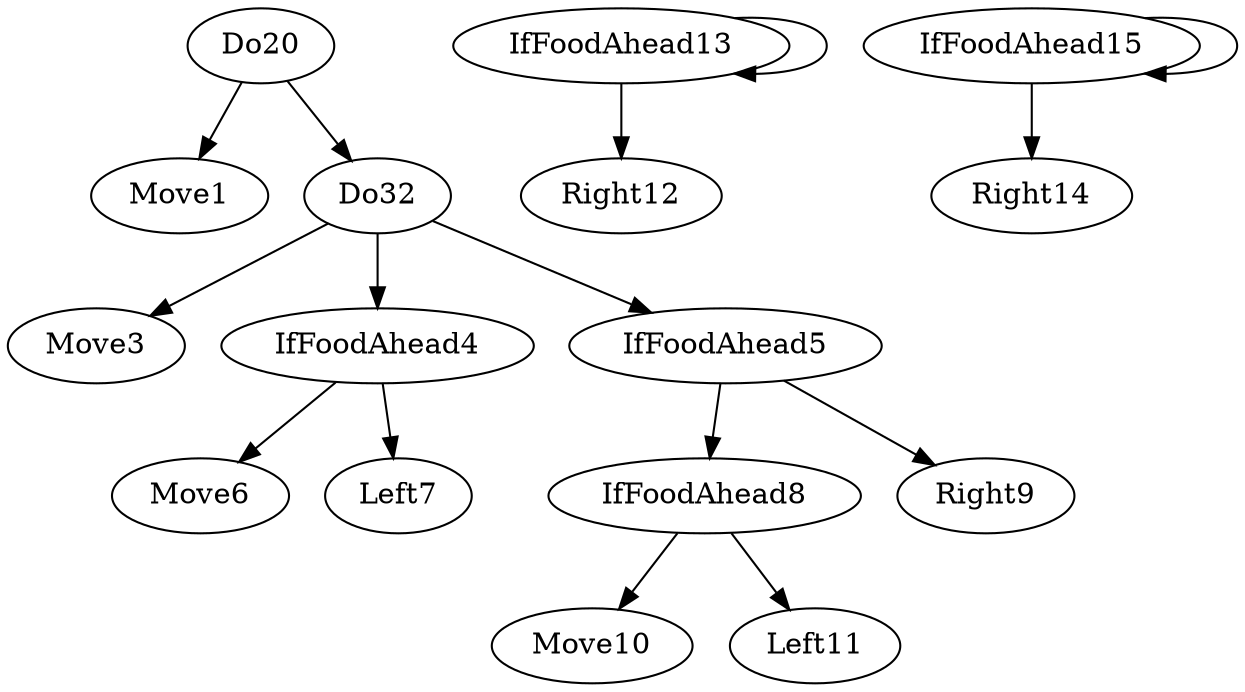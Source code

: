 digraph T {
	Do20 -> Move1;
	Do20 -> Do32;
	Do32 -> Move3;
	Do32 -> IfFoodAhead4;
	Do32 -> IfFoodAhead5;
	IfFoodAhead4 -> Move6;
	IfFoodAhead4 -> Left7;
	IfFoodAhead5 -> IfFoodAhead8;
	IfFoodAhead5 -> Right9;
	IfFoodAhead8 -> Move10;
	IfFoodAhead8 -> Left11;
	IfFoodAhead13 -> Right12;
	IfFoodAhead13 -> IfFoodAhead13;
	IfFoodAhead15 -> Right14;
	IfFoodAhead15 -> IfFoodAhead15;
}
